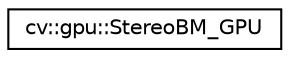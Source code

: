 digraph "Graphical Class Hierarchy"
{
 // LATEX_PDF_SIZE
  edge [fontname="Helvetica",fontsize="10",labelfontname="Helvetica",labelfontsize="10"];
  node [fontname="Helvetica",fontsize="10",shape=record];
  rankdir="LR";
  Node0 [label="cv::gpu::StereoBM_GPU",height=0.2,width=0.4,color="black", fillcolor="white", style="filled",URL="$classcv_1_1gpu_1_1_stereo_b_m___g_p_u.html",tooltip=" "];
}
